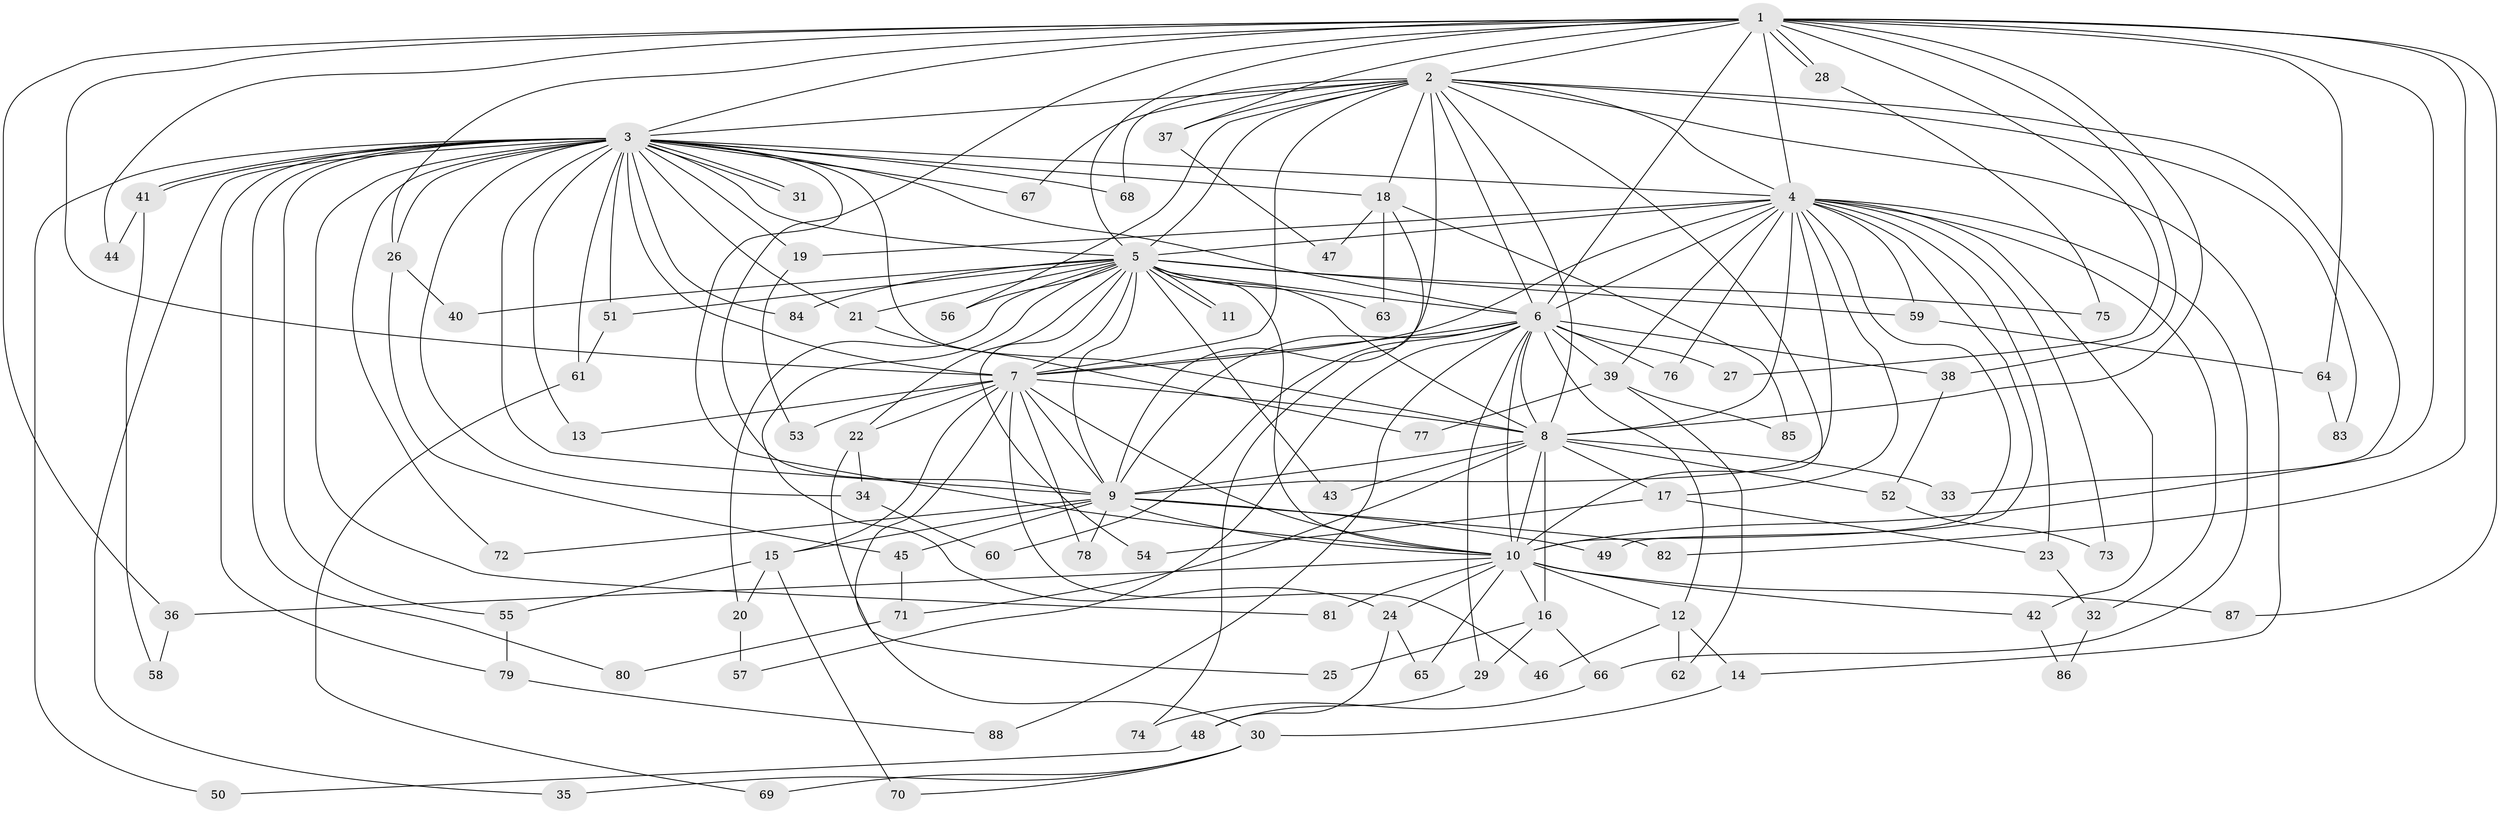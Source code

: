 // Generated by graph-tools (version 1.1) at 2025/25/03/09/25 03:25:50]
// undirected, 88 vertices, 201 edges
graph export_dot {
graph [start="1"]
  node [color=gray90,style=filled];
  1;
  2;
  3;
  4;
  5;
  6;
  7;
  8;
  9;
  10;
  11;
  12;
  13;
  14;
  15;
  16;
  17;
  18;
  19;
  20;
  21;
  22;
  23;
  24;
  25;
  26;
  27;
  28;
  29;
  30;
  31;
  32;
  33;
  34;
  35;
  36;
  37;
  38;
  39;
  40;
  41;
  42;
  43;
  44;
  45;
  46;
  47;
  48;
  49;
  50;
  51;
  52;
  53;
  54;
  55;
  56;
  57;
  58;
  59;
  60;
  61;
  62;
  63;
  64;
  65;
  66;
  67;
  68;
  69;
  70;
  71;
  72;
  73;
  74;
  75;
  76;
  77;
  78;
  79;
  80;
  81;
  82;
  83;
  84;
  85;
  86;
  87;
  88;
  1 -- 2;
  1 -- 3;
  1 -- 4;
  1 -- 5;
  1 -- 6;
  1 -- 7;
  1 -- 8;
  1 -- 9;
  1 -- 10;
  1 -- 26;
  1 -- 27;
  1 -- 28;
  1 -- 28;
  1 -- 36;
  1 -- 37;
  1 -- 38;
  1 -- 44;
  1 -- 64;
  1 -- 82;
  1 -- 87;
  2 -- 3;
  2 -- 4;
  2 -- 5;
  2 -- 6;
  2 -- 7;
  2 -- 8;
  2 -- 9;
  2 -- 10;
  2 -- 14;
  2 -- 18;
  2 -- 33;
  2 -- 37;
  2 -- 56;
  2 -- 67;
  2 -- 68;
  2 -- 83;
  3 -- 4;
  3 -- 5;
  3 -- 6;
  3 -- 7;
  3 -- 8;
  3 -- 9;
  3 -- 10;
  3 -- 13;
  3 -- 18;
  3 -- 19;
  3 -- 21;
  3 -- 26;
  3 -- 31;
  3 -- 31;
  3 -- 34;
  3 -- 35;
  3 -- 41;
  3 -- 41;
  3 -- 50;
  3 -- 51;
  3 -- 55;
  3 -- 61;
  3 -- 67;
  3 -- 68;
  3 -- 72;
  3 -- 79;
  3 -- 80;
  3 -- 81;
  3 -- 84;
  4 -- 5;
  4 -- 6;
  4 -- 7;
  4 -- 8;
  4 -- 9;
  4 -- 10;
  4 -- 17;
  4 -- 19;
  4 -- 23;
  4 -- 32;
  4 -- 39;
  4 -- 42;
  4 -- 49;
  4 -- 59;
  4 -- 66;
  4 -- 73;
  4 -- 76;
  5 -- 6;
  5 -- 7;
  5 -- 8;
  5 -- 9;
  5 -- 10;
  5 -- 11;
  5 -- 11;
  5 -- 20;
  5 -- 21;
  5 -- 22;
  5 -- 24;
  5 -- 40;
  5 -- 43;
  5 -- 51;
  5 -- 54;
  5 -- 56;
  5 -- 59;
  5 -- 63;
  5 -- 75;
  5 -- 84;
  6 -- 7;
  6 -- 8;
  6 -- 9;
  6 -- 10;
  6 -- 12;
  6 -- 27;
  6 -- 29;
  6 -- 38;
  6 -- 39;
  6 -- 57;
  6 -- 60;
  6 -- 76;
  6 -- 88;
  7 -- 8;
  7 -- 9;
  7 -- 10;
  7 -- 13;
  7 -- 15;
  7 -- 22;
  7 -- 30;
  7 -- 46;
  7 -- 53;
  7 -- 78;
  8 -- 9;
  8 -- 10;
  8 -- 16;
  8 -- 17;
  8 -- 33;
  8 -- 43;
  8 -- 52;
  8 -- 71;
  9 -- 10;
  9 -- 15;
  9 -- 45;
  9 -- 49;
  9 -- 72;
  9 -- 78;
  9 -- 82;
  10 -- 12;
  10 -- 16;
  10 -- 24;
  10 -- 36;
  10 -- 42;
  10 -- 65;
  10 -- 81;
  10 -- 87;
  12 -- 14;
  12 -- 46;
  12 -- 62;
  14 -- 30;
  15 -- 20;
  15 -- 55;
  15 -- 70;
  16 -- 25;
  16 -- 29;
  16 -- 66;
  17 -- 23;
  17 -- 54;
  18 -- 47;
  18 -- 63;
  18 -- 74;
  18 -- 85;
  19 -- 53;
  20 -- 57;
  21 -- 77;
  22 -- 25;
  22 -- 34;
  23 -- 32;
  24 -- 48;
  24 -- 65;
  26 -- 40;
  26 -- 45;
  28 -- 75;
  29 -- 48;
  30 -- 35;
  30 -- 69;
  30 -- 70;
  32 -- 86;
  34 -- 60;
  36 -- 58;
  37 -- 47;
  38 -- 52;
  39 -- 62;
  39 -- 77;
  39 -- 85;
  41 -- 44;
  41 -- 58;
  42 -- 86;
  45 -- 71;
  48 -- 50;
  51 -- 61;
  52 -- 73;
  55 -- 79;
  59 -- 64;
  61 -- 69;
  64 -- 83;
  66 -- 74;
  71 -- 80;
  79 -- 88;
}
